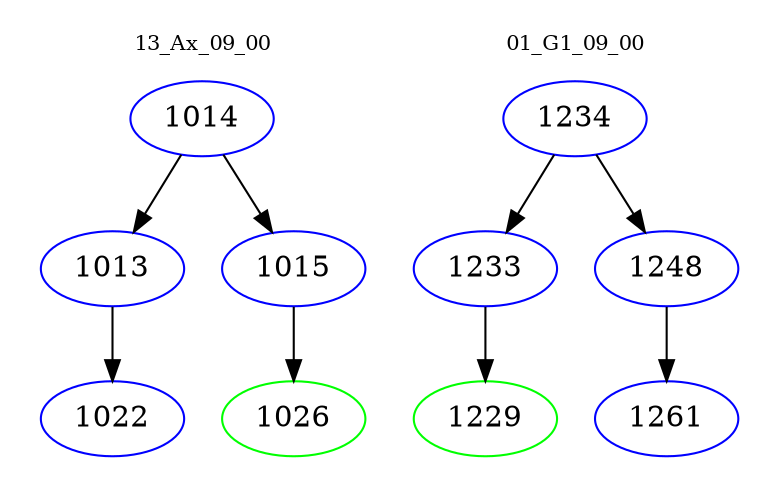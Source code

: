 digraph{
subgraph cluster_0 {
color = white
label = "13_Ax_09_00";
fontsize=10;
T0_1014 [label="1014", color="blue"]
T0_1014 -> T0_1013 [color="black"]
T0_1013 [label="1013", color="blue"]
T0_1013 -> T0_1022 [color="black"]
T0_1022 [label="1022", color="blue"]
T0_1014 -> T0_1015 [color="black"]
T0_1015 [label="1015", color="blue"]
T0_1015 -> T0_1026 [color="black"]
T0_1026 [label="1026", color="green"]
}
subgraph cluster_1 {
color = white
label = "01_G1_09_00";
fontsize=10;
T1_1234 [label="1234", color="blue"]
T1_1234 -> T1_1233 [color="black"]
T1_1233 [label="1233", color="blue"]
T1_1233 -> T1_1229 [color="black"]
T1_1229 [label="1229", color="green"]
T1_1234 -> T1_1248 [color="black"]
T1_1248 [label="1248", color="blue"]
T1_1248 -> T1_1261 [color="black"]
T1_1261 [label="1261", color="blue"]
}
}
